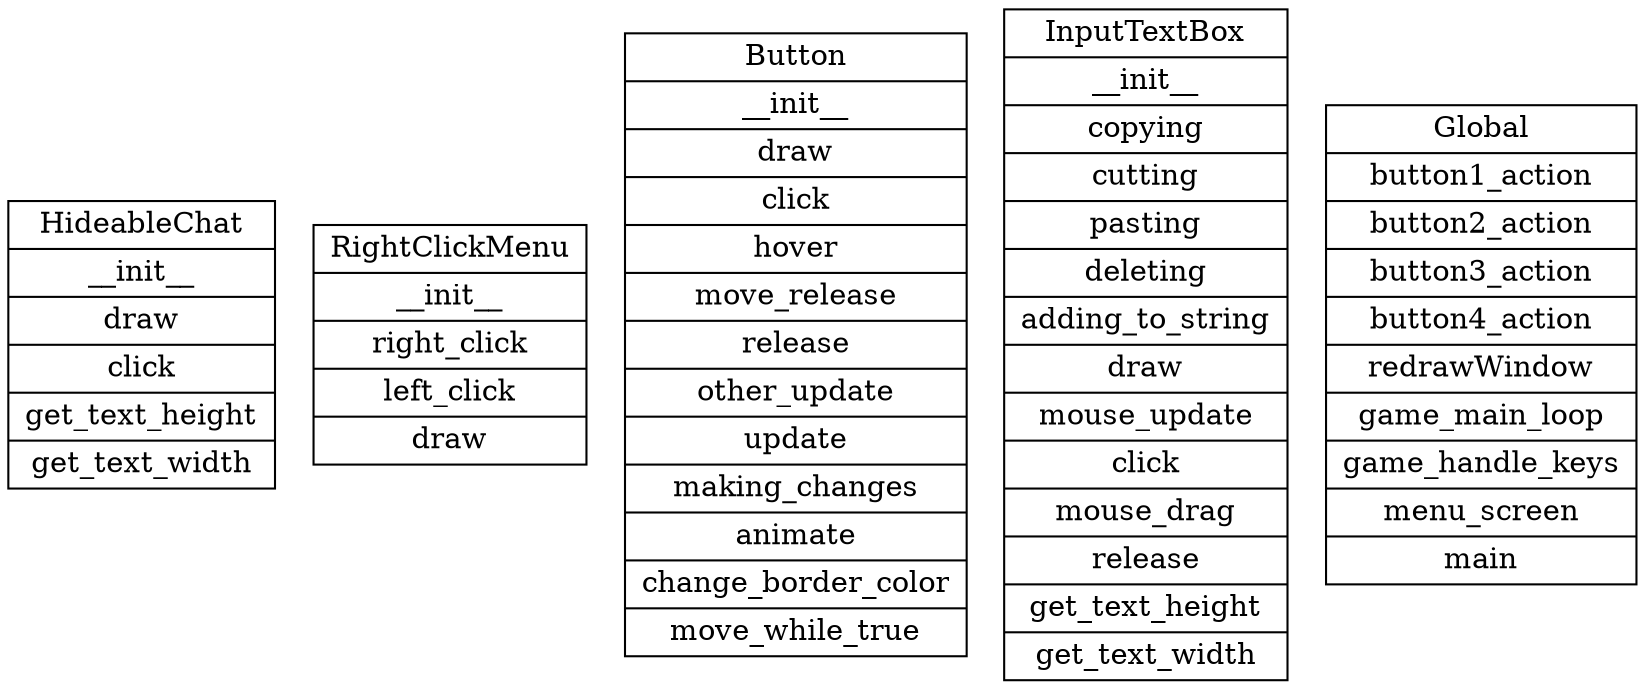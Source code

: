 digraph structs {
	node [shape=record]
	node [shape=record]
	subgraph sub1 {
		struct0 [label="{HideableChat|__init__|draw|click|get_text_height|get_text_width}"]
		struct1 [label="{RightClickMenu|__init__|right_click|left_click|draw}"]
		struct2 [label="{Button|__init__|draw|click|hover|move_release|release|other_update|update|making_changes|animate|change_border_color|move_while_true}"]
		struct3 [label="{InputTextBox|__init__|copying|cutting|pasting|deleting|adding_to_string|draw|mouse_update|click|mouse_drag|release|get_text_height|get_text_width}"]
		struct4 [label="{Global|button1_action|button2_action|button3_action|button4_action|redrawWindow|game_main_loop|game_handle_keys|menu_screen|main}"]
	}
}
